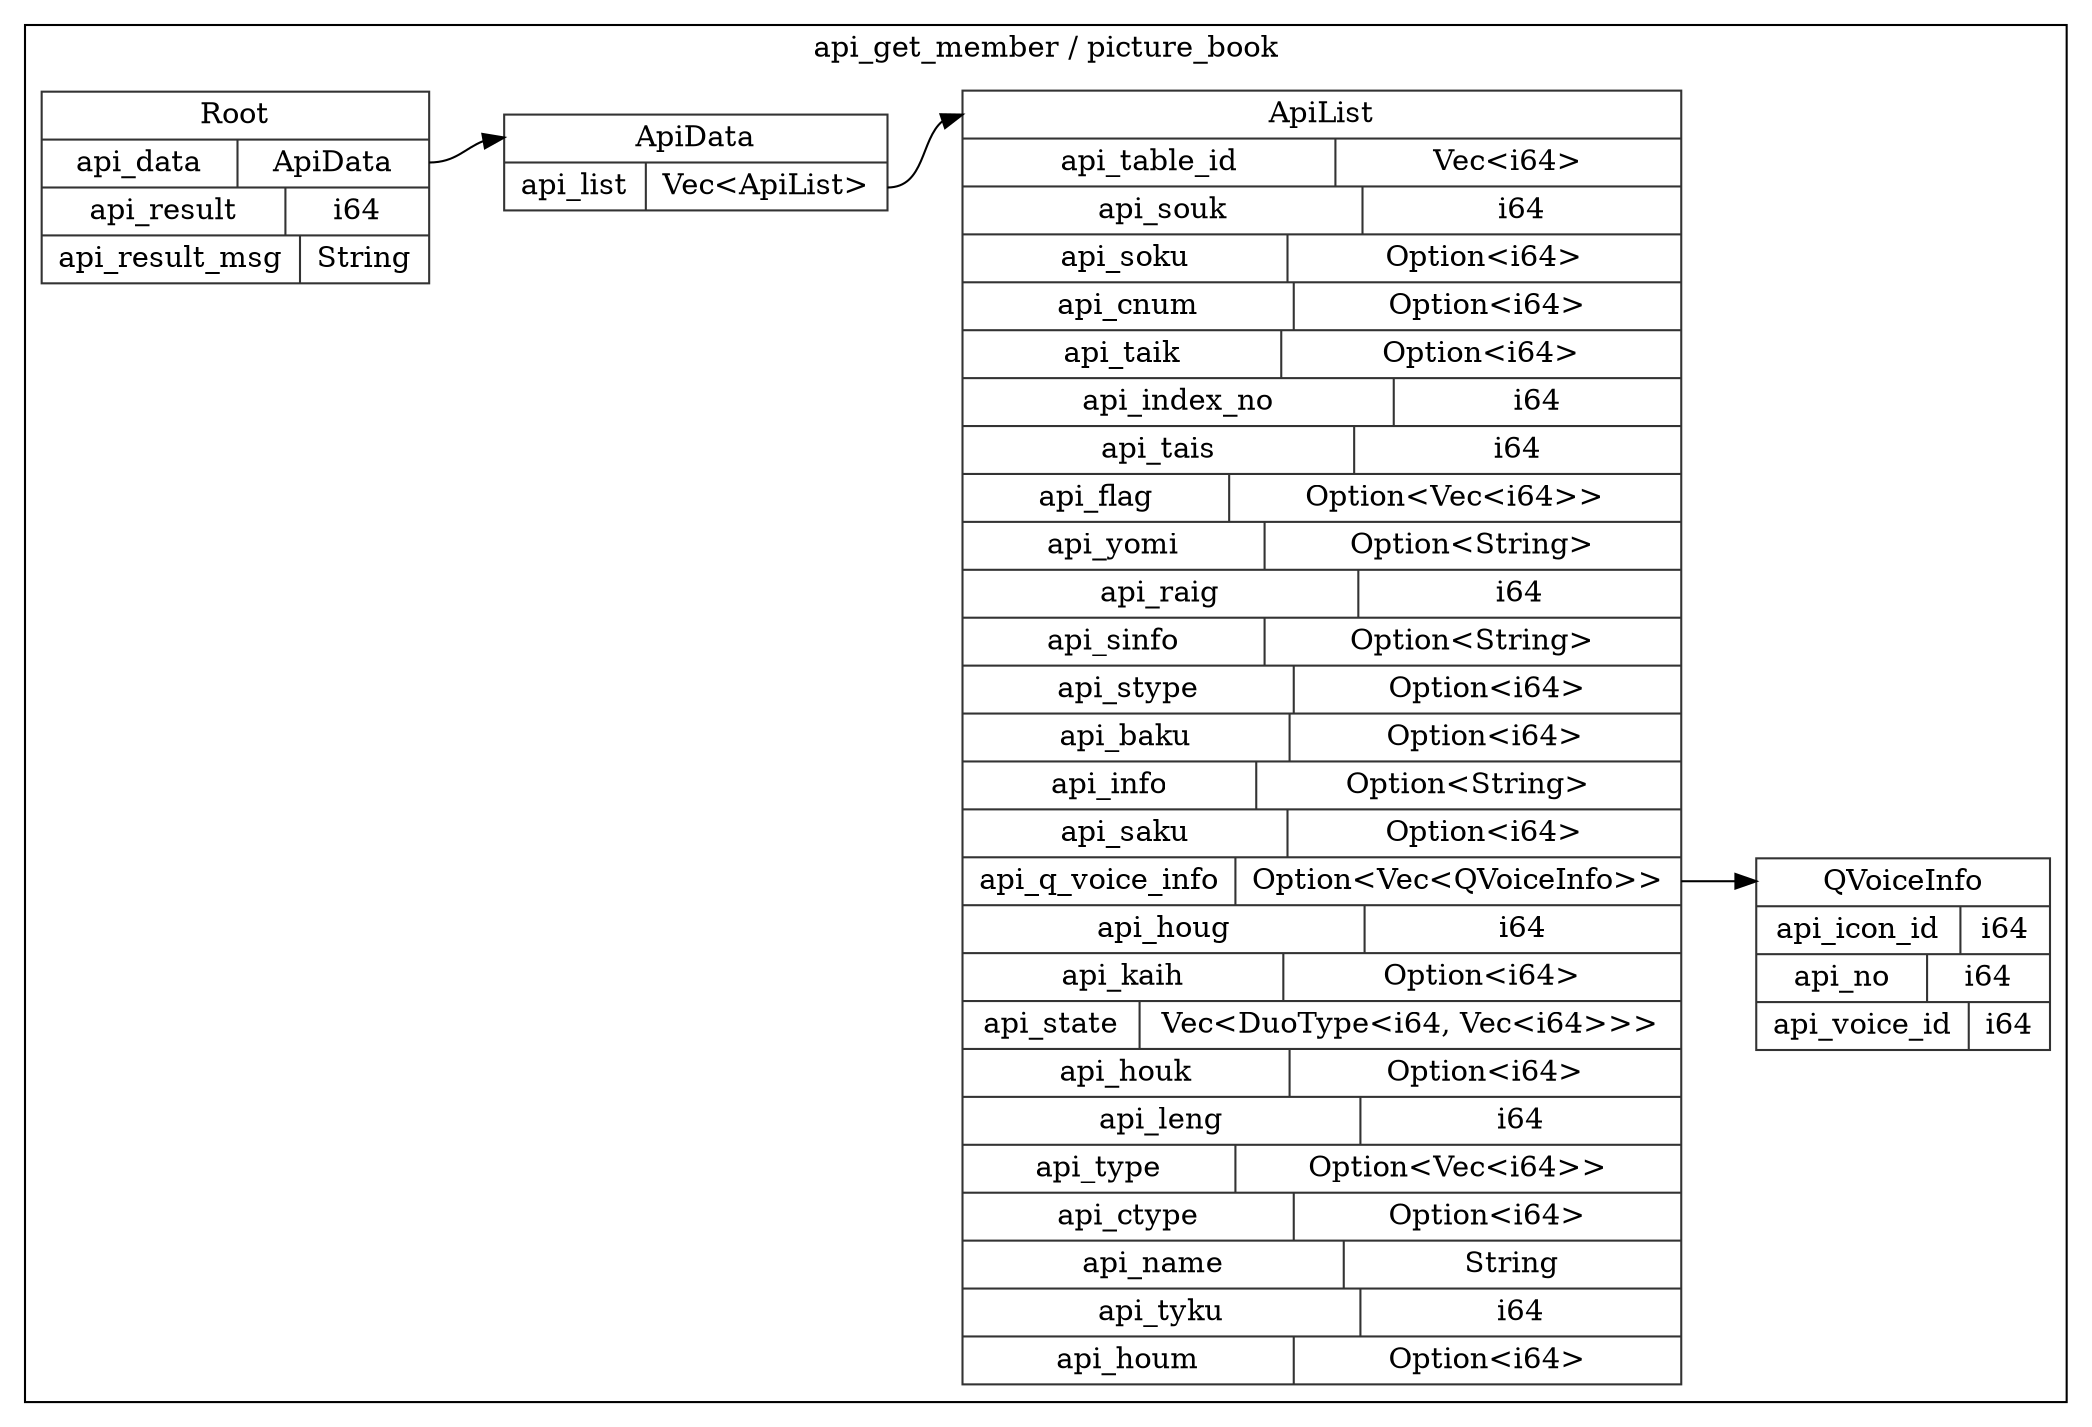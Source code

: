 digraph {
  rankdir=LR;
  subgraph cluster_0 {
    label="api_get_member / picture_book";
    node [style="filled", color=white, style="solid", color=gray20];
    api_get_member__picture_book__ApiData [label="<ApiData> ApiData  | { api_list | <api_list> Vec\<ApiList\> }", shape=record];
    api_get_member__picture_book__ApiList;
    api_get_member__picture_book__ApiData:api_list:e -> api_get_member__picture_book__ApiList:ApiList:w;
    api_get_member__picture_book__Root [label="<Root> Root  | { api_data | <api_data> ApiData } | { api_result | <api_result> i64 } | { api_result_msg | <api_result_msg> String }", shape=record];
    api_get_member__picture_book__Root:api_data:e -> api_get_member__picture_book__ApiData:ApiData:w;
    api_get_member__picture_book__QVoiceInfo [label="<QVoiceInfo> QVoiceInfo  | { api_icon_id | <api_icon_id> i64 } | { api_no | <api_no> i64 } | { api_voice_id | <api_voice_id> i64 }", shape=record];
    api_get_member__picture_book__ApiList [label="<ApiList> ApiList  | { api_table_id | <api_table_id> Vec\<i64\> } | { api_souk | <api_souk> i64 } | { api_soku | <api_soku> Option\<i64\> } | { api_cnum | <api_cnum> Option\<i64\> } | { api_taik | <api_taik> Option\<i64\> } | { api_index_no | <api_index_no> i64 } | { api_tais | <api_tais> i64 } | { api_flag | <api_flag> Option\<Vec\<i64\>\> } | { api_yomi | <api_yomi> Option\<String\> } | { api_raig | <api_raig> i64 } | { api_sinfo | <api_sinfo> Option\<String\> } | { api_stype | <api_stype> Option\<i64\> } | { api_baku | <api_baku> Option\<i64\> } | { api_info | <api_info> Option\<String\> } | { api_saku | <api_saku> Option\<i64\> } | { api_q_voice_info | <api_q_voice_info> Option\<Vec\<QVoiceInfo\>\> } | { api_houg | <api_houg> i64 } | { api_kaih | <api_kaih> Option\<i64\> } | { api_state | <api_state> Vec\<DuoType\<i64, Vec\<i64\>\>\> } | { api_houk | <api_houk> Option\<i64\> } | { api_leng | <api_leng> i64 } | { api_type | <api_type> Option\<Vec\<i64\>\> } | { api_ctype | <api_ctype> Option\<i64\> } | { api_name | <api_name> String } | { api_tyku | <api_tyku> i64 } | { api_houm | <api_houm> Option\<i64\> }", shape=record];
    api_get_member__picture_book__ApiList:api_q_voice_info:e -> api_get_member__picture_book__QVoiceInfo:QVoiceInfo:w;
  }
}
